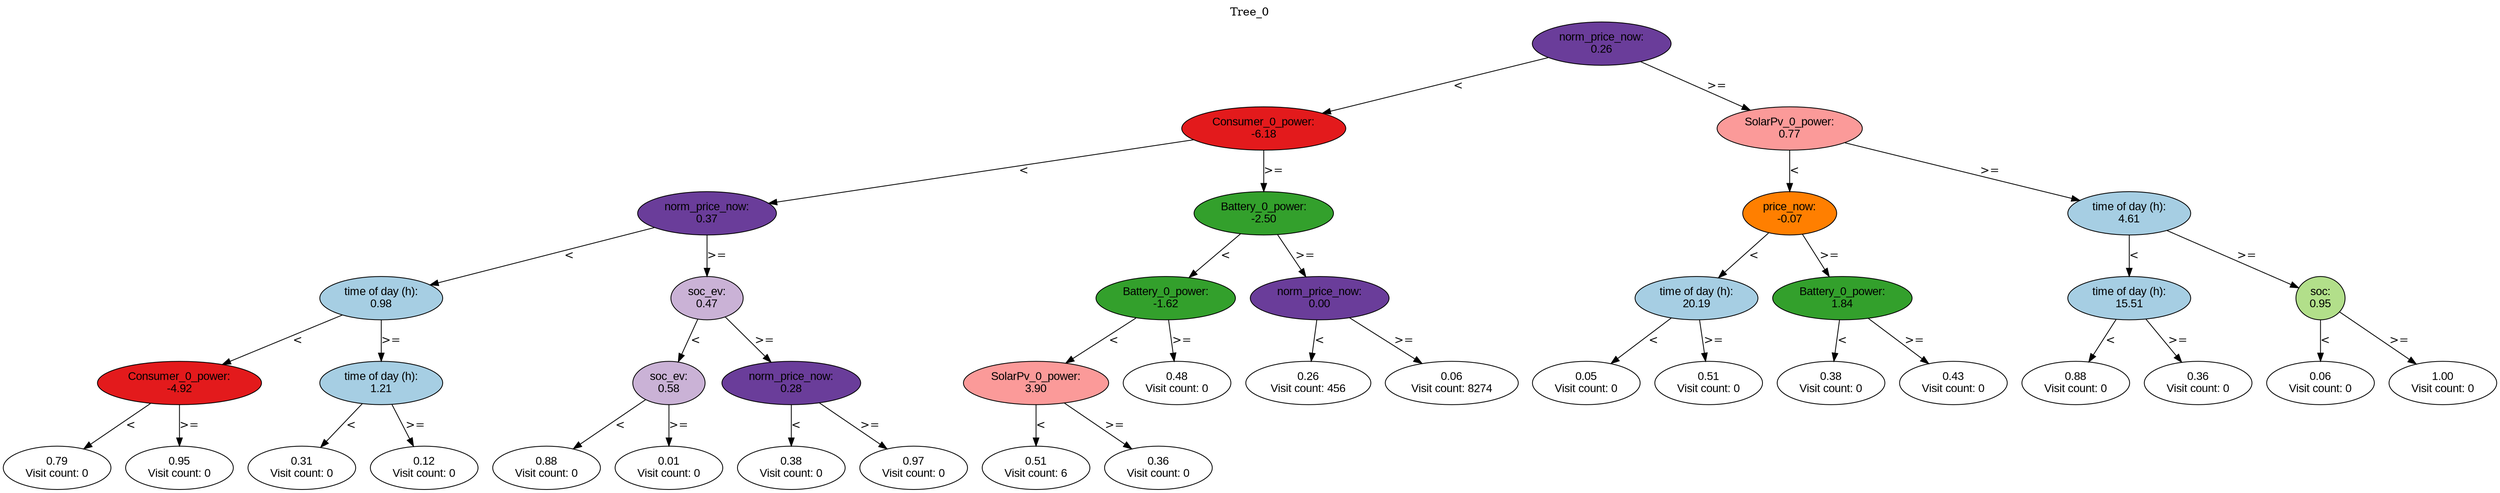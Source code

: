 digraph BST {
    node [fontname="Arial" style=filled colorscheme=paired12];
    0 [ label = "norm_price_now:
0.26" fillcolor=10];
    1 [ label = "Consumer_0_power:
-6.18" fillcolor=6];
    2 [ label = "norm_price_now:
0.37" fillcolor=10];
    3 [ label = "time of day (h):
0.98" fillcolor=1];
    4 [ label = "Consumer_0_power:
-4.92" fillcolor=6];
    5 [ label = "0.79
Visit count: 0" fillcolor=white];
    6 [ label = "0.95
Visit count: 0" fillcolor=white];
    7 [ label = "time of day (h):
1.21" fillcolor=1];
    8 [ label = "0.31
Visit count: 0" fillcolor=white];
    9 [ label = "0.12
Visit count: 0" fillcolor=white];
    10 [ label = "soc_ev:
0.47" fillcolor=9];
    11 [ label = "soc_ev:
0.58" fillcolor=9];
    12 [ label = "0.88
Visit count: 0" fillcolor=white];
    13 [ label = "0.01
Visit count: 0" fillcolor=white];
    14 [ label = "norm_price_now:
0.28" fillcolor=10];
    15 [ label = "0.38
Visit count: 0" fillcolor=white];
    16 [ label = "0.97
Visit count: 0" fillcolor=white];
    17 [ label = "Battery_0_power:
-2.50" fillcolor=4];
    18 [ label = "Battery_0_power:
-1.62" fillcolor=4];
    19 [ label = "SolarPv_0_power:
3.90" fillcolor=5];
    20 [ label = "0.51
Visit count: 6" fillcolor=white];
    21 [ label = "0.36
Visit count: 0" fillcolor=white];
    22 [ label = "0.48
Visit count: 0" fillcolor=white];
    23 [ label = "norm_price_now:
0.00" fillcolor=10];
    24 [ label = "0.26
Visit count: 456" fillcolor=white];
    25 [ label = "0.06
Visit count: 8274" fillcolor=white];
    26 [ label = "SolarPv_0_power:
0.77" fillcolor=5];
    27 [ label = "price_now:
-0.07" fillcolor=8];
    28 [ label = "time of day (h):
20.19" fillcolor=1];
    29 [ label = "0.05
Visit count: 0" fillcolor=white];
    30 [ label = "0.51
Visit count: 0" fillcolor=white];
    31 [ label = "Battery_0_power:
1.84" fillcolor=4];
    32 [ label = "0.38
Visit count: 0" fillcolor=white];
    33 [ label = "0.43
Visit count: 0" fillcolor=white];
    34 [ label = "time of day (h):
4.61" fillcolor=1];
    35 [ label = "time of day (h):
15.51" fillcolor=1];
    36 [ label = "0.88
Visit count: 0" fillcolor=white];
    37 [ label = "0.36
Visit count: 0" fillcolor=white];
    38 [ label = "soc:
0.95" fillcolor=3];
    39 [ label = "0.06
Visit count: 0" fillcolor=white];
    40 [ label = "1.00
Visit count: 0" fillcolor=white];

    0  -> 1[ label = "<"];
    0  -> 26[ label = ">="];
    1  -> 2[ label = "<"];
    1  -> 17[ label = ">="];
    2  -> 3[ label = "<"];
    2  -> 10[ label = ">="];
    3  -> 4[ label = "<"];
    3  -> 7[ label = ">="];
    4  -> 5[ label = "<"];
    4  -> 6[ label = ">="];
    7  -> 8[ label = "<"];
    7  -> 9[ label = ">="];
    10  -> 11[ label = "<"];
    10  -> 14[ label = ">="];
    11  -> 12[ label = "<"];
    11  -> 13[ label = ">="];
    14  -> 15[ label = "<"];
    14  -> 16[ label = ">="];
    17  -> 18[ label = "<"];
    17  -> 23[ label = ">="];
    18  -> 19[ label = "<"];
    18  -> 22[ label = ">="];
    19  -> 20[ label = "<"];
    19  -> 21[ label = ">="];
    23  -> 24[ label = "<"];
    23  -> 25[ label = ">="];
    26  -> 27[ label = "<"];
    26  -> 34[ label = ">="];
    27  -> 28[ label = "<"];
    27  -> 31[ label = ">="];
    28  -> 29[ label = "<"];
    28  -> 30[ label = ">="];
    31  -> 32[ label = "<"];
    31  -> 33[ label = ">="];
    34  -> 35[ label = "<"];
    34  -> 38[ label = ">="];
    35  -> 36[ label = "<"];
    35  -> 37[ label = ">="];
    38  -> 39[ label = "<"];
    38  -> 40[ label = ">="];

    labelloc="t";
    label="Tree_0";
}